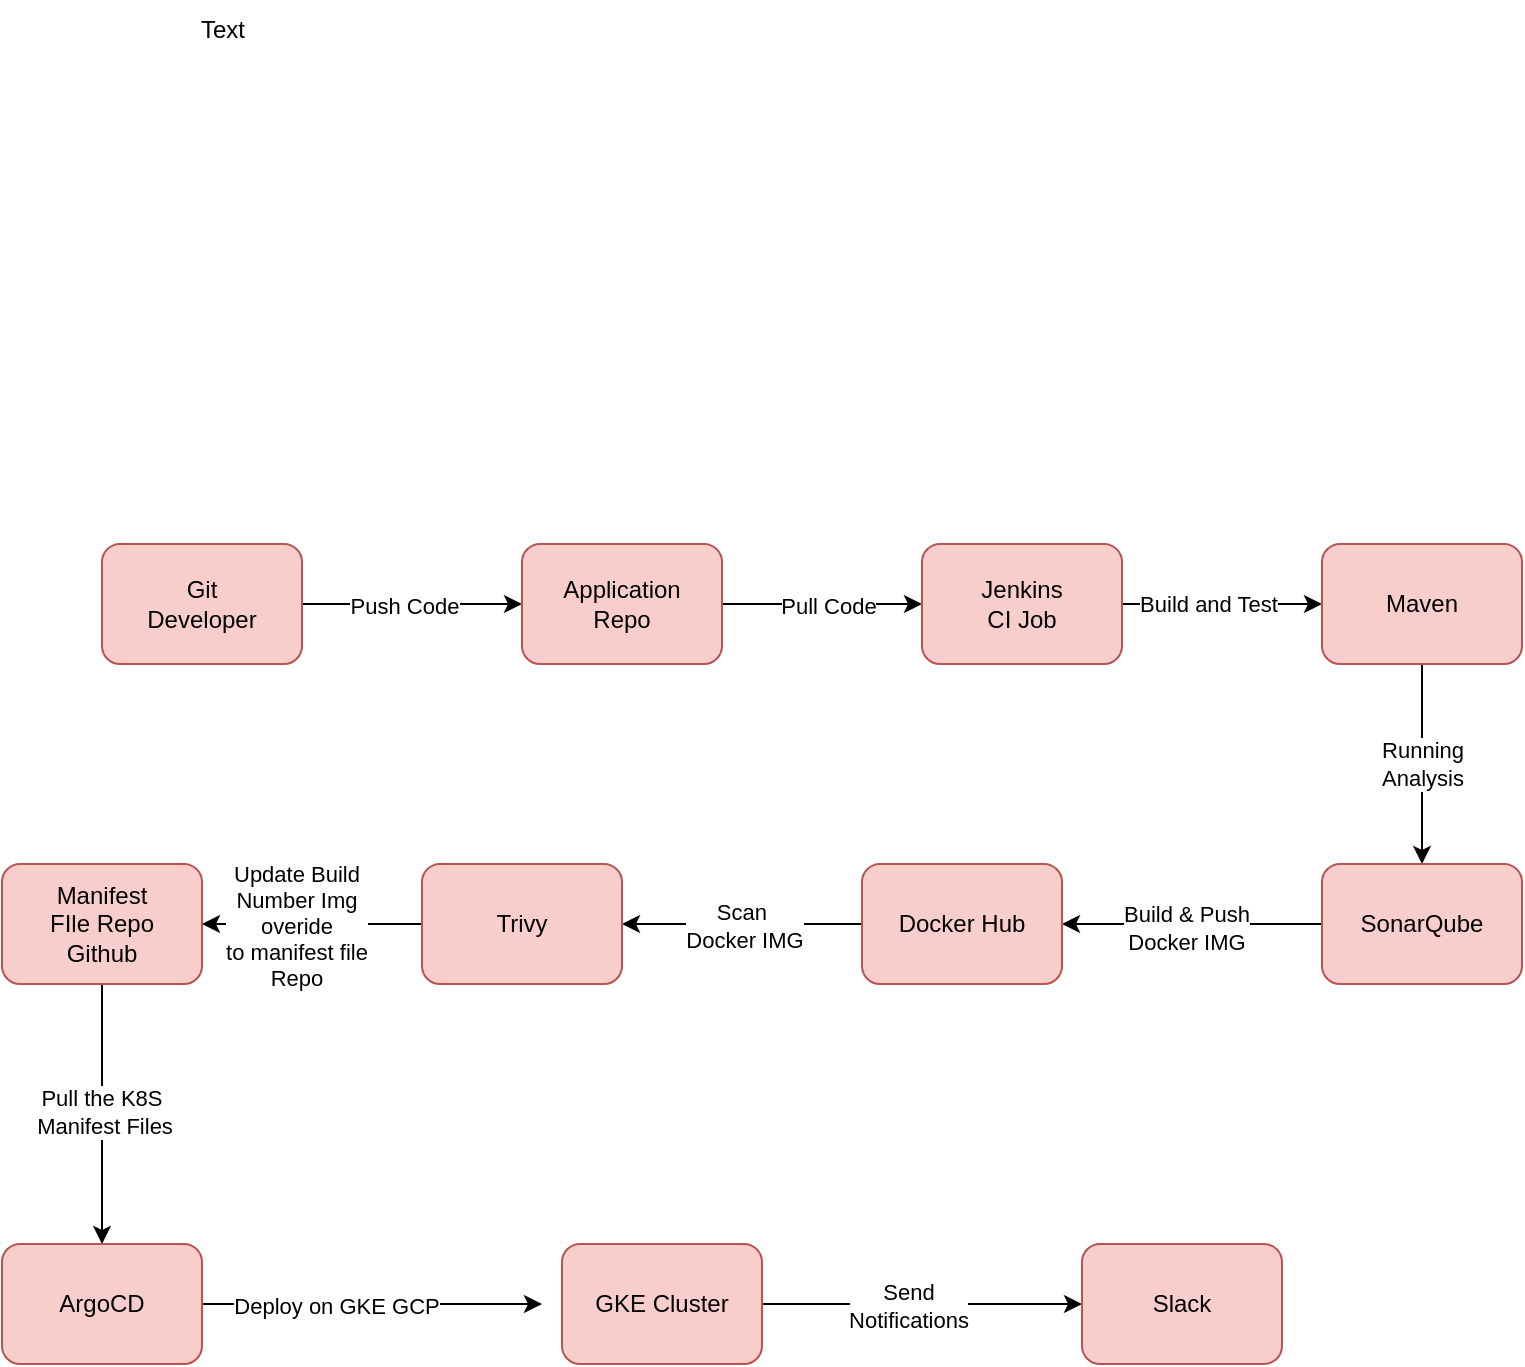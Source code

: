 <mxfile version="24.0.2" type="github">
  <diagram name="Halaman-1" id="VMCJo97QDPJOsRob18dW">
    <mxGraphModel dx="1434" dy="1989" grid="1" gridSize="10" guides="1" tooltips="1" connect="1" arrows="1" fold="1" page="1" pageScale="1" pageWidth="827" pageHeight="1169" math="0" shadow="0">
      <root>
        <mxCell id="0" />
        <mxCell id="1" parent="0" />
        <mxCell id="EzkEn_J6UnEpLOgaRpux-33" value="" style="group" vertex="1" connectable="0" parent="1">
          <mxGeometry x="360" y="200" width="760" height="410" as="geometry" />
        </mxCell>
        <mxCell id="EzkEn_J6UnEpLOgaRpux-3" style="edgeStyle=orthogonalEdgeStyle;rounded=0;orthogonalLoop=1;jettySize=auto;html=1;" edge="1" parent="EzkEn_J6UnEpLOgaRpux-33" source="EzkEn_J6UnEpLOgaRpux-1">
          <mxGeometry relative="1" as="geometry">
            <mxPoint x="260" y="30" as="targetPoint" />
          </mxGeometry>
        </mxCell>
        <mxCell id="EzkEn_J6UnEpLOgaRpux-5" value="Push Code" style="edgeLabel;html=1;align=center;verticalAlign=middle;resizable=0;points=[];" vertex="1" connectable="0" parent="EzkEn_J6UnEpLOgaRpux-3">
          <mxGeometry x="-0.077" y="-1" relative="1" as="geometry">
            <mxPoint as="offset" />
          </mxGeometry>
        </mxCell>
        <mxCell id="EzkEn_J6UnEpLOgaRpux-1" value="Git&lt;div&gt;Developer&lt;/div&gt;" style="rounded=1;whiteSpace=wrap;html=1;fillColor=#f8cecc;strokeColor=#b85450;" vertex="1" parent="EzkEn_J6UnEpLOgaRpux-33">
          <mxGeometry x="50" width="100" height="60" as="geometry" />
        </mxCell>
        <mxCell id="EzkEn_J6UnEpLOgaRpux-6" style="edgeStyle=orthogonalEdgeStyle;rounded=0;orthogonalLoop=1;jettySize=auto;html=1;" edge="1" parent="EzkEn_J6UnEpLOgaRpux-33" source="EzkEn_J6UnEpLOgaRpux-4">
          <mxGeometry relative="1" as="geometry">
            <mxPoint x="460" y="30" as="targetPoint" />
          </mxGeometry>
        </mxCell>
        <mxCell id="EzkEn_J6UnEpLOgaRpux-7" value="Pull Code" style="edgeLabel;html=1;align=center;verticalAlign=middle;resizable=0;points=[];" vertex="1" connectable="0" parent="EzkEn_J6UnEpLOgaRpux-6">
          <mxGeometry x="0.065" relative="1" as="geometry">
            <mxPoint as="offset" />
          </mxGeometry>
        </mxCell>
        <mxCell id="EzkEn_J6UnEpLOgaRpux-4" value="Application&lt;div&gt;Repo&lt;/div&gt;" style="rounded=1;whiteSpace=wrap;html=1;fillColor=#f8cecc;strokeColor=#b85450;" vertex="1" parent="EzkEn_J6UnEpLOgaRpux-33">
          <mxGeometry x="260" width="100" height="60" as="geometry" />
        </mxCell>
        <mxCell id="EzkEn_J6UnEpLOgaRpux-9" style="edgeStyle=orthogonalEdgeStyle;rounded=0;orthogonalLoop=1;jettySize=auto;html=1;" edge="1" parent="EzkEn_J6UnEpLOgaRpux-33" source="EzkEn_J6UnEpLOgaRpux-8">
          <mxGeometry relative="1" as="geometry">
            <mxPoint x="660" y="30" as="targetPoint" />
          </mxGeometry>
        </mxCell>
        <mxCell id="EzkEn_J6UnEpLOgaRpux-10" value="Build and Test" style="edgeLabel;html=1;align=center;verticalAlign=middle;resizable=0;points=[];" vertex="1" connectable="0" parent="EzkEn_J6UnEpLOgaRpux-9">
          <mxGeometry x="-0.144" y="-2" relative="1" as="geometry">
            <mxPoint y="-2" as="offset" />
          </mxGeometry>
        </mxCell>
        <mxCell id="EzkEn_J6UnEpLOgaRpux-8" value="Jenkins&lt;div&gt;CI Job&lt;/div&gt;" style="rounded=1;whiteSpace=wrap;html=1;fillColor=#f8cecc;strokeColor=#b85450;" vertex="1" parent="EzkEn_J6UnEpLOgaRpux-33">
          <mxGeometry x="460" width="100" height="60" as="geometry" />
        </mxCell>
        <mxCell id="EzkEn_J6UnEpLOgaRpux-12" style="edgeStyle=orthogonalEdgeStyle;rounded=0;orthogonalLoop=1;jettySize=auto;html=1;" edge="1" parent="EzkEn_J6UnEpLOgaRpux-33" source="EzkEn_J6UnEpLOgaRpux-11">
          <mxGeometry relative="1" as="geometry">
            <mxPoint x="710" y="160" as="targetPoint" />
          </mxGeometry>
        </mxCell>
        <mxCell id="EzkEn_J6UnEpLOgaRpux-13" value="Running&lt;div&gt;Analysis&lt;/div&gt;" style="edgeLabel;html=1;align=center;verticalAlign=middle;resizable=0;points=[];" vertex="1" connectable="0" parent="EzkEn_J6UnEpLOgaRpux-12">
          <mxGeometry x="-0.005" relative="1" as="geometry">
            <mxPoint as="offset" />
          </mxGeometry>
        </mxCell>
        <mxCell id="EzkEn_J6UnEpLOgaRpux-11" value="Maven" style="rounded=1;whiteSpace=wrap;html=1;fillColor=#f8cecc;strokeColor=#b85450;" vertex="1" parent="EzkEn_J6UnEpLOgaRpux-33">
          <mxGeometry x="660" width="100" height="60" as="geometry" />
        </mxCell>
        <mxCell id="EzkEn_J6UnEpLOgaRpux-15" style="edgeStyle=orthogonalEdgeStyle;rounded=0;orthogonalLoop=1;jettySize=auto;html=1;" edge="1" parent="EzkEn_J6UnEpLOgaRpux-33" source="EzkEn_J6UnEpLOgaRpux-14">
          <mxGeometry relative="1" as="geometry">
            <mxPoint x="530" y="190" as="targetPoint" />
          </mxGeometry>
        </mxCell>
        <mxCell id="EzkEn_J6UnEpLOgaRpux-16" value="Build &amp;amp; Push&lt;div&gt;Docker IMG&lt;/div&gt;" style="edgeLabel;html=1;align=center;verticalAlign=middle;resizable=0;points=[];" vertex="1" connectable="0" parent="EzkEn_J6UnEpLOgaRpux-15">
          <mxGeometry x="0.05" y="1" relative="1" as="geometry">
            <mxPoint as="offset" />
          </mxGeometry>
        </mxCell>
        <mxCell id="EzkEn_J6UnEpLOgaRpux-14" value="SonarQube" style="rounded=1;whiteSpace=wrap;html=1;fillColor=#f8cecc;strokeColor=#b85450;" vertex="1" parent="EzkEn_J6UnEpLOgaRpux-33">
          <mxGeometry x="660" y="160" width="100" height="60" as="geometry" />
        </mxCell>
        <mxCell id="EzkEn_J6UnEpLOgaRpux-18" style="edgeStyle=orthogonalEdgeStyle;rounded=0;orthogonalLoop=1;jettySize=auto;html=1;" edge="1" parent="EzkEn_J6UnEpLOgaRpux-33" source="EzkEn_J6UnEpLOgaRpux-17">
          <mxGeometry relative="1" as="geometry">
            <mxPoint x="310" y="190" as="targetPoint" />
          </mxGeometry>
        </mxCell>
        <mxCell id="EzkEn_J6UnEpLOgaRpux-19" value="Scan&amp;nbsp;&lt;div&gt;Docker IMG&lt;/div&gt;" style="edgeLabel;html=1;align=center;verticalAlign=middle;resizable=0;points=[];" vertex="1" connectable="0" parent="EzkEn_J6UnEpLOgaRpux-18">
          <mxGeometry x="0.178" y="1" relative="1" as="geometry">
            <mxPoint x="11" y="-1" as="offset" />
          </mxGeometry>
        </mxCell>
        <mxCell id="EzkEn_J6UnEpLOgaRpux-17" value="Docker Hub" style="rounded=1;whiteSpace=wrap;html=1;fillColor=#f8cecc;strokeColor=#b85450;" vertex="1" parent="EzkEn_J6UnEpLOgaRpux-33">
          <mxGeometry x="430" y="160" width="100" height="60" as="geometry" />
        </mxCell>
        <mxCell id="EzkEn_J6UnEpLOgaRpux-21" style="edgeStyle=orthogonalEdgeStyle;rounded=0;orthogonalLoop=1;jettySize=auto;html=1;" edge="1" parent="EzkEn_J6UnEpLOgaRpux-33" source="EzkEn_J6UnEpLOgaRpux-20">
          <mxGeometry relative="1" as="geometry">
            <mxPoint x="100" y="190" as="targetPoint" />
          </mxGeometry>
        </mxCell>
        <mxCell id="EzkEn_J6UnEpLOgaRpux-22" value="Update Build&lt;div&gt;Number Img&lt;/div&gt;&lt;div&gt;overide&lt;/div&gt;&lt;div&gt;to manifest file&lt;/div&gt;&lt;div&gt;Repo&lt;/div&gt;" style="edgeLabel;html=1;align=center;verticalAlign=middle;resizable=0;points=[];" vertex="1" connectable="0" parent="EzkEn_J6UnEpLOgaRpux-21">
          <mxGeometry x="0.158" relative="1" as="geometry">
            <mxPoint as="offset" />
          </mxGeometry>
        </mxCell>
        <mxCell id="EzkEn_J6UnEpLOgaRpux-20" value="Trivy" style="rounded=1;whiteSpace=wrap;html=1;fillColor=#f8cecc;strokeColor=#b85450;" vertex="1" parent="EzkEn_J6UnEpLOgaRpux-33">
          <mxGeometry x="210" y="160" width="100" height="60" as="geometry" />
        </mxCell>
        <mxCell id="EzkEn_J6UnEpLOgaRpux-24" style="edgeStyle=orthogonalEdgeStyle;rounded=0;orthogonalLoop=1;jettySize=auto;html=1;" edge="1" parent="EzkEn_J6UnEpLOgaRpux-33" source="EzkEn_J6UnEpLOgaRpux-23">
          <mxGeometry relative="1" as="geometry">
            <mxPoint x="50" y="350" as="targetPoint" />
          </mxGeometry>
        </mxCell>
        <mxCell id="EzkEn_J6UnEpLOgaRpux-25" value="Pull the K8S&amp;nbsp;&lt;div&gt;Manifest Files&lt;/div&gt;" style="edgeLabel;html=1;align=center;verticalAlign=middle;resizable=0;points=[];" vertex="1" connectable="0" parent="EzkEn_J6UnEpLOgaRpux-24">
          <mxGeometry x="-0.019" y="1" relative="1" as="geometry">
            <mxPoint as="offset" />
          </mxGeometry>
        </mxCell>
        <mxCell id="EzkEn_J6UnEpLOgaRpux-23" value="Manifest&lt;div&gt;FIle Repo&lt;/div&gt;&lt;div&gt;Github&lt;/div&gt;" style="rounded=1;whiteSpace=wrap;html=1;fillColor=#f8cecc;strokeColor=#b85450;" vertex="1" parent="EzkEn_J6UnEpLOgaRpux-33">
          <mxGeometry y="160" width="100" height="60" as="geometry" />
        </mxCell>
        <mxCell id="EzkEn_J6UnEpLOgaRpux-27" style="edgeStyle=orthogonalEdgeStyle;rounded=0;orthogonalLoop=1;jettySize=auto;html=1;" edge="1" parent="EzkEn_J6UnEpLOgaRpux-33" source="EzkEn_J6UnEpLOgaRpux-26">
          <mxGeometry relative="1" as="geometry">
            <mxPoint x="270" y="380" as="targetPoint" />
          </mxGeometry>
        </mxCell>
        <mxCell id="EzkEn_J6UnEpLOgaRpux-28" value="Deploy on GKE GCP" style="edgeLabel;html=1;align=center;verticalAlign=middle;resizable=0;points=[];" vertex="1" connectable="0" parent="EzkEn_J6UnEpLOgaRpux-27">
          <mxGeometry x="-0.214" y="-1" relative="1" as="geometry">
            <mxPoint as="offset" />
          </mxGeometry>
        </mxCell>
        <mxCell id="EzkEn_J6UnEpLOgaRpux-26" value="ArgoCD" style="rounded=1;whiteSpace=wrap;html=1;fillColor=#f8cecc;strokeColor=#b85450;" vertex="1" parent="EzkEn_J6UnEpLOgaRpux-33">
          <mxGeometry y="350" width="100" height="60" as="geometry" />
        </mxCell>
        <mxCell id="EzkEn_J6UnEpLOgaRpux-30" style="edgeStyle=orthogonalEdgeStyle;rounded=0;orthogonalLoop=1;jettySize=auto;html=1;" edge="1" parent="EzkEn_J6UnEpLOgaRpux-33" source="EzkEn_J6UnEpLOgaRpux-29">
          <mxGeometry relative="1" as="geometry">
            <mxPoint x="540" y="380" as="targetPoint" />
          </mxGeometry>
        </mxCell>
        <mxCell id="EzkEn_J6UnEpLOgaRpux-31" value="Send&lt;div&gt;Notifications&lt;/div&gt;" style="edgeLabel;html=1;align=center;verticalAlign=middle;resizable=0;points=[];" vertex="1" connectable="0" parent="EzkEn_J6UnEpLOgaRpux-30">
          <mxGeometry x="-0.09" y="-1" relative="1" as="geometry">
            <mxPoint as="offset" />
          </mxGeometry>
        </mxCell>
        <mxCell id="EzkEn_J6UnEpLOgaRpux-29" value="GKE Cluster" style="rounded=1;whiteSpace=wrap;html=1;fillColor=#f8cecc;strokeColor=#b85450;" vertex="1" parent="EzkEn_J6UnEpLOgaRpux-33">
          <mxGeometry x="280" y="350" width="100" height="60" as="geometry" />
        </mxCell>
        <mxCell id="EzkEn_J6UnEpLOgaRpux-32" value="Slack" style="rounded=1;whiteSpace=wrap;html=1;fillColor=#f8cecc;strokeColor=#b85450;" vertex="1" parent="EzkEn_J6UnEpLOgaRpux-33">
          <mxGeometry x="540" y="350" width="100" height="60" as="geometry" />
        </mxCell>
        <mxCell id="EzkEn_J6UnEpLOgaRpux-34" value="Text" style="text;html=1;align=center;verticalAlign=middle;resizable=0;points=[];autosize=1;strokeColor=none;fillColor=none;" vertex="1" parent="1">
          <mxGeometry x="445" y="-72" width="50" height="30" as="geometry" />
        </mxCell>
      </root>
    </mxGraphModel>
  </diagram>
</mxfile>
